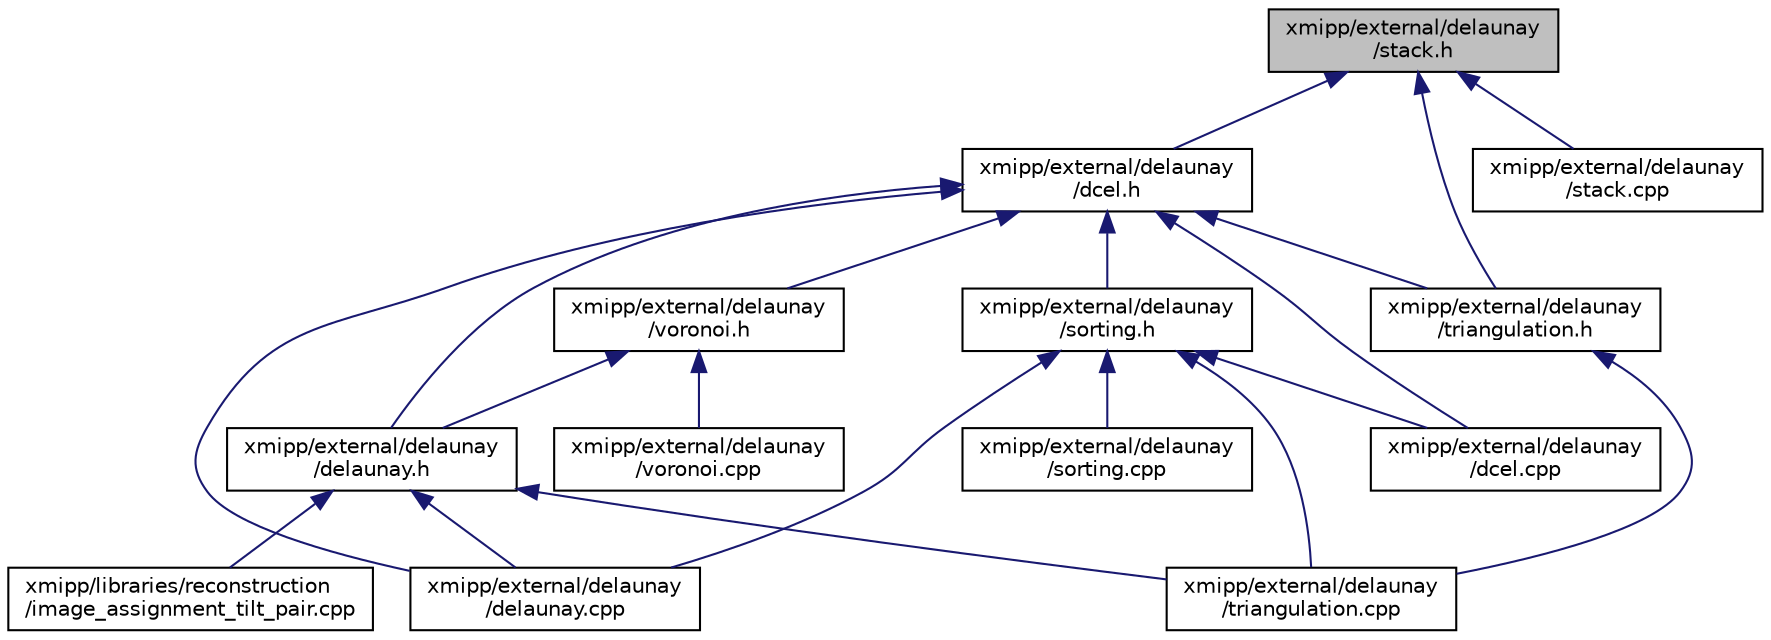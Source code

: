digraph "xmipp/external/delaunay/stack.h"
{
  edge [fontname="Helvetica",fontsize="10",labelfontname="Helvetica",labelfontsize="10"];
  node [fontname="Helvetica",fontsize="10",shape=record];
  Node3 [label="xmipp/external/delaunay\l/stack.h",height=0.2,width=0.4,color="black", fillcolor="grey75", style="filled", fontcolor="black"];
  Node3 -> Node4 [dir="back",color="midnightblue",fontsize="10",style="solid",fontname="Helvetica"];
  Node4 [label="xmipp/external/delaunay\l/dcel.h",height=0.2,width=0.4,color="black", fillcolor="white", style="filled",URL="$dcel_8h.html"];
  Node4 -> Node5 [dir="back",color="midnightblue",fontsize="10",style="solid",fontname="Helvetica"];
  Node5 [label="xmipp/external/delaunay\l/dcel.cpp",height=0.2,width=0.4,color="black", fillcolor="white", style="filled",URL="$dcel_8cpp.html"];
  Node4 -> Node6 [dir="back",color="midnightblue",fontsize="10",style="solid",fontname="Helvetica"];
  Node6 [label="xmipp/external/delaunay\l/sorting.h",height=0.2,width=0.4,color="black", fillcolor="white", style="filled",URL="$sorting_8h.html"];
  Node6 -> Node5 [dir="back",color="midnightblue",fontsize="10",style="solid",fontname="Helvetica"];
  Node6 -> Node7 [dir="back",color="midnightblue",fontsize="10",style="solid",fontname="Helvetica"];
  Node7 [label="xmipp/external/delaunay\l/delaunay.cpp",height=0.2,width=0.4,color="black", fillcolor="white", style="filled",URL="$delaunay_8cpp.html"];
  Node6 -> Node8 [dir="back",color="midnightblue",fontsize="10",style="solid",fontname="Helvetica"];
  Node8 [label="xmipp/external/delaunay\l/sorting.cpp",height=0.2,width=0.4,color="black", fillcolor="white", style="filled",URL="$sorting_8cpp.html"];
  Node6 -> Node9 [dir="back",color="midnightblue",fontsize="10",style="solid",fontname="Helvetica"];
  Node9 [label="xmipp/external/delaunay\l/triangulation.cpp",height=0.2,width=0.4,color="black", fillcolor="white", style="filled",URL="$triangulation_8cpp.html"];
  Node4 -> Node7 [dir="back",color="midnightblue",fontsize="10",style="solid",fontname="Helvetica"];
  Node4 -> Node10 [dir="back",color="midnightblue",fontsize="10",style="solid",fontname="Helvetica"];
  Node10 [label="xmipp/external/delaunay\l/delaunay.h",height=0.2,width=0.4,color="black", fillcolor="white", style="filled",URL="$delaunay_8h.html"];
  Node10 -> Node7 [dir="back",color="midnightblue",fontsize="10",style="solid",fontname="Helvetica"];
  Node10 -> Node9 [dir="back",color="midnightblue",fontsize="10",style="solid",fontname="Helvetica"];
  Node10 -> Node11 [dir="back",color="midnightblue",fontsize="10",style="solid",fontname="Helvetica"];
  Node11 [label="xmipp/libraries/reconstruction\l/image_assignment_tilt_pair.cpp",height=0.2,width=0.4,color="black", fillcolor="white", style="filled",URL="$image__assignment__tilt__pair_8cpp.html"];
  Node4 -> Node12 [dir="back",color="midnightblue",fontsize="10",style="solid",fontname="Helvetica"];
  Node12 [label="xmipp/external/delaunay\l/voronoi.h",height=0.2,width=0.4,color="black", fillcolor="white", style="filled",URL="$voronoi_8h.html"];
  Node12 -> Node10 [dir="back",color="midnightblue",fontsize="10",style="solid",fontname="Helvetica"];
  Node12 -> Node13 [dir="back",color="midnightblue",fontsize="10",style="solid",fontname="Helvetica"];
  Node13 [label="xmipp/external/delaunay\l/voronoi.cpp",height=0.2,width=0.4,color="black", fillcolor="white", style="filled",URL="$voronoi_8cpp.html"];
  Node4 -> Node14 [dir="back",color="midnightblue",fontsize="10",style="solid",fontname="Helvetica"];
  Node14 [label="xmipp/external/delaunay\l/triangulation.h",height=0.2,width=0.4,color="black", fillcolor="white", style="filled",URL="$triangulation_8h.html"];
  Node14 -> Node9 [dir="back",color="midnightblue",fontsize="10",style="solid",fontname="Helvetica"];
  Node3 -> Node15 [dir="back",color="midnightblue",fontsize="10",style="solid",fontname="Helvetica"];
  Node15 [label="xmipp/external/delaunay\l/stack.cpp",height=0.2,width=0.4,color="black", fillcolor="white", style="filled",URL="$stack_8cpp.html"];
  Node3 -> Node14 [dir="back",color="midnightblue",fontsize="10",style="solid",fontname="Helvetica"];
}
